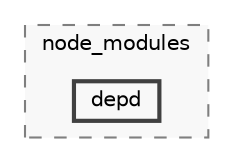 digraph "backend/node_modules/depd"
{
 // LATEX_PDF_SIZE
  bgcolor="transparent";
  edge [fontname=Helvetica,fontsize=10,labelfontname=Helvetica,labelfontsize=10];
  node [fontname=Helvetica,fontsize=10,shape=box,height=0.2,width=0.4];
  compound=true
  subgraph clusterdir_86dbea9de526ba50b112ba867d8b4b1f {
    graph [ bgcolor="#f8f8f8", pencolor="grey50", label="node_modules", fontname=Helvetica,fontsize=10 style="filled,dashed", URL="dir_86dbea9de526ba50b112ba867d8b4b1f.html",tooltip=""]
  dir_05f3b129eda17112398e4273355d014f [label="depd", fillcolor="#f8f8f8", color="grey25", style="filled,bold", URL="dir_05f3b129eda17112398e4273355d014f.html",tooltip=""];
  }
}
